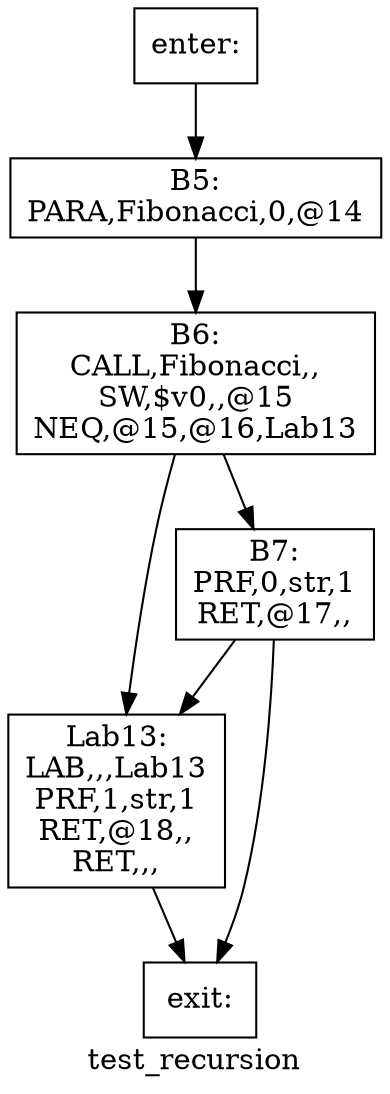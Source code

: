 digraph test_recursion{
label =test_recursion
B5[label="B5:\nPARA,Fibonacci,0,@14\n" shape=box]
B6[label="B6:\nCALL,Fibonacci,,\nSW,$v0,,@15\nNEQ,@15,@16,Lab13\n" shape=box]
B7[label="B7:\nPRF,0,str,1\nRET,@17,,\n" shape=box]
Lab13[label="Lab13:\nLAB,,,Lab13\nPRF,1,str,1\nRET,@18,,\nRET,,,\n" shape=box]
enter[label="enter:\n" shape=box]
exit[label="exit:\n" shape=box]
B5->B6
B6->B7
B6->Lab13
B7->Lab13
B7->exit
Lab13->exit
enter->B5
}
